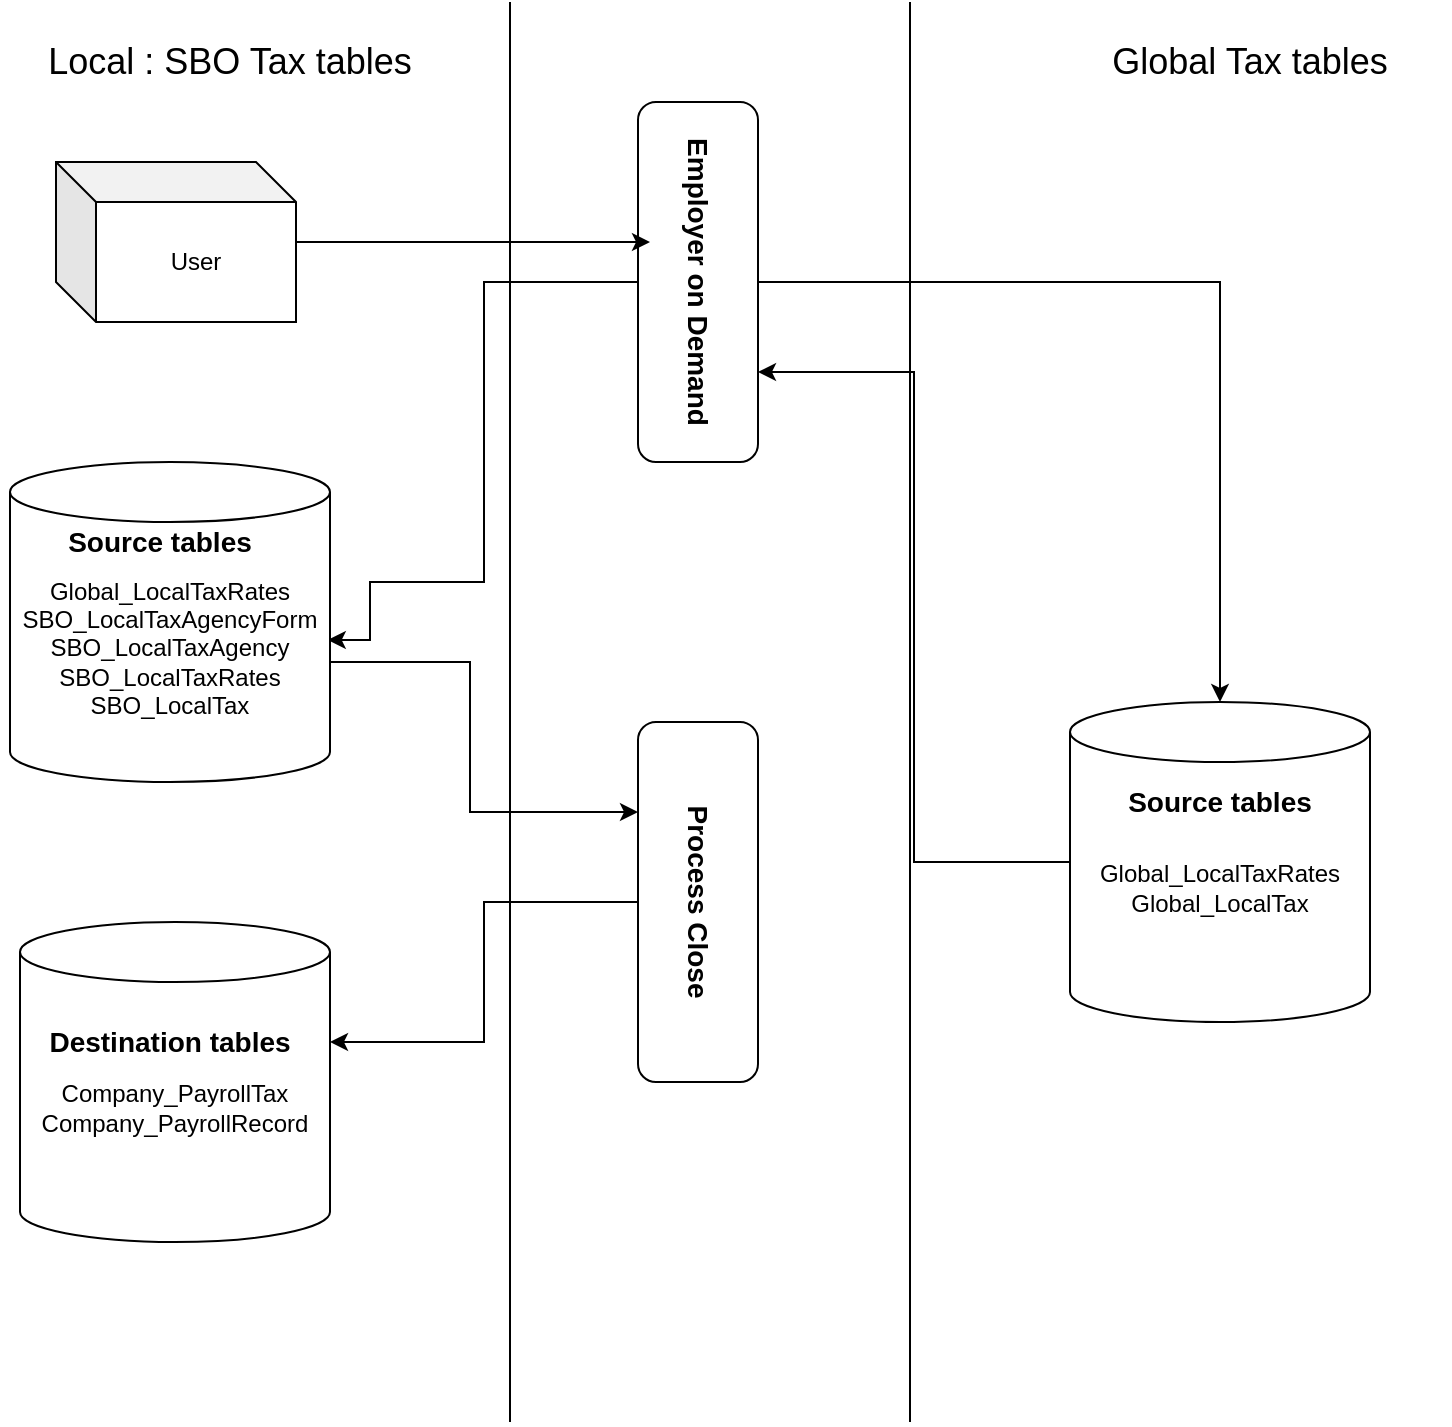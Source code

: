<mxfile version="13.7.7" type="github">
  <diagram id="C5RBs43oDa-KdzZeNtuy" name="Page-1">
    <mxGraphModel dx="1182" dy="764" grid="1" gridSize="10" guides="1" tooltips="1" connect="1" arrows="1" fold="1" page="1" pageScale="1" pageWidth="827" pageHeight="1169" math="0" shadow="0">
      <root>
        <mxCell id="WIyWlLk6GJQsqaUBKTNV-0" />
        <mxCell id="WIyWlLk6GJQsqaUBKTNV-1" parent="WIyWlLk6GJQsqaUBKTNV-0" />
        <mxCell id="dlyli27qaH50Hd04XwQE-0" value="" style="endArrow=none;html=1;" edge="1" parent="WIyWlLk6GJQsqaUBKTNV-1">
          <mxGeometry width="50" height="50" relative="1" as="geometry">
            <mxPoint x="320" y="750" as="sourcePoint" />
            <mxPoint x="320" y="40" as="targetPoint" />
          </mxGeometry>
        </mxCell>
        <mxCell id="dlyli27qaH50Hd04XwQE-1" value="" style="endArrow=none;html=1;" edge="1" parent="WIyWlLk6GJQsqaUBKTNV-1">
          <mxGeometry width="50" height="50" relative="1" as="geometry">
            <mxPoint x="520" y="750" as="sourcePoint" />
            <mxPoint x="520" y="40" as="targetPoint" />
          </mxGeometry>
        </mxCell>
        <mxCell id="dlyli27qaH50Hd04XwQE-18" style="edgeStyle=orthogonalEdgeStyle;rounded=0;orthogonalLoop=1;jettySize=auto;html=1;" edge="1" parent="WIyWlLk6GJQsqaUBKTNV-1" source="dlyli27qaH50Hd04XwQE-3" target="dlyli27qaH50Hd04XwQE-9">
          <mxGeometry relative="1" as="geometry" />
        </mxCell>
        <mxCell id="dlyli27qaH50Hd04XwQE-3" value="&lt;font style=&quot;font-size: 14px&quot;&gt;&lt;b&gt;Process Close&lt;/b&gt;&lt;/font&gt;" style="rounded=1;whiteSpace=wrap;html=1;rotation=90;" vertex="1" parent="WIyWlLk6GJQsqaUBKTNV-1">
          <mxGeometry x="324" y="460" width="180" height="60" as="geometry" />
        </mxCell>
        <mxCell id="dlyli27qaH50Hd04XwQE-15" style="edgeStyle=orthogonalEdgeStyle;rounded=0;orthogonalLoop=1;jettySize=auto;html=1;entryX=0.993;entryY=0.556;entryDx=0;entryDy=0;entryPerimeter=0;" edge="1" parent="WIyWlLk6GJQsqaUBKTNV-1" source="dlyli27qaH50Hd04XwQE-4" target="dlyli27qaH50Hd04XwQE-12">
          <mxGeometry relative="1" as="geometry">
            <Array as="points">
              <mxPoint x="307" y="180" />
              <mxPoint x="307" y="330" />
              <mxPoint x="250" y="330" />
              <mxPoint x="250" y="359" />
            </Array>
          </mxGeometry>
        </mxCell>
        <mxCell id="dlyli27qaH50Hd04XwQE-23" style="edgeStyle=orthogonalEdgeStyle;rounded=0;orthogonalLoop=1;jettySize=auto;html=1;" edge="1" parent="WIyWlLk6GJQsqaUBKTNV-1" source="dlyli27qaH50Hd04XwQE-4" target="dlyli27qaH50Hd04XwQE-10">
          <mxGeometry relative="1" as="geometry" />
        </mxCell>
        <mxCell id="dlyli27qaH50Hd04XwQE-4" value="&lt;font style=&quot;font-size: 14px&quot;&gt;&lt;b&gt;Employer on Demand&lt;/b&gt;&lt;/font&gt;" style="rounded=1;whiteSpace=wrap;html=1;rotation=90;" vertex="1" parent="WIyWlLk6GJQsqaUBKTNV-1">
          <mxGeometry x="324" y="150" width="180" height="60" as="geometry" />
        </mxCell>
        <mxCell id="dlyli27qaH50Hd04XwQE-5" value="&lt;font style=&quot;font-size: 18px&quot;&gt;Global Tax tables&lt;/font&gt;" style="text;html=1;strokeColor=none;fillColor=none;align=center;verticalAlign=middle;whiteSpace=wrap;rounded=0;" vertex="1" parent="WIyWlLk6GJQsqaUBKTNV-1">
          <mxGeometry x="590" y="50" width="200" height="40" as="geometry" />
        </mxCell>
        <mxCell id="dlyli27qaH50Hd04XwQE-6" value="&lt;font style=&quot;font-size: 18px&quot;&gt;Local : SBO Tax tables&lt;/font&gt;" style="text;html=1;strokeColor=none;fillColor=none;align=center;verticalAlign=middle;whiteSpace=wrap;rounded=0;" vertex="1" parent="WIyWlLk6GJQsqaUBKTNV-1">
          <mxGeometry x="70" y="50" width="220" height="40" as="geometry" />
        </mxCell>
        <mxCell id="dlyli27qaH50Hd04XwQE-8" value="Company_PayrollTax&lt;br&gt;Company_PayrollRecord" style="shape=cylinder3;whiteSpace=wrap;html=1;boundedLbl=1;backgroundOutline=1;size=15;" vertex="1" parent="WIyWlLk6GJQsqaUBKTNV-1">
          <mxGeometry x="75" y="500" width="155" height="160" as="geometry" />
        </mxCell>
        <mxCell id="dlyli27qaH50Hd04XwQE-9" value="&lt;b&gt;&lt;font style=&quot;font-size: 14px&quot;&gt;Destination tables&lt;/font&gt;&lt;/b&gt;" style="text;html=1;strokeColor=none;fillColor=none;align=center;verticalAlign=middle;whiteSpace=wrap;rounded=0;" vertex="1" parent="WIyWlLk6GJQsqaUBKTNV-1">
          <mxGeometry x="70" y="550" width="160" height="20" as="geometry" />
        </mxCell>
        <mxCell id="dlyli27qaH50Hd04XwQE-14" style="edgeStyle=orthogonalEdgeStyle;rounded=0;orthogonalLoop=1;jettySize=auto;html=1;entryX=0.75;entryY=0;entryDx=0;entryDy=0;" edge="1" parent="WIyWlLk6GJQsqaUBKTNV-1" source="dlyli27qaH50Hd04XwQE-10" target="dlyli27qaH50Hd04XwQE-4">
          <mxGeometry relative="1" as="geometry">
            <mxPoint x="500" y="210" as="targetPoint" />
          </mxGeometry>
        </mxCell>
        <mxCell id="dlyli27qaH50Hd04XwQE-10" value="Global_LocalTaxRates&lt;br&gt;Global_LocalTax" style="shape=cylinder3;whiteSpace=wrap;html=1;boundedLbl=1;backgroundOutline=1;size=15;" vertex="1" parent="WIyWlLk6GJQsqaUBKTNV-1">
          <mxGeometry x="600" y="390" width="150" height="160" as="geometry" />
        </mxCell>
        <mxCell id="dlyli27qaH50Hd04XwQE-11" value="&lt;b&gt;&lt;font style=&quot;font-size: 14px&quot;&gt;Source tables&lt;/font&gt;&lt;/b&gt;" style="text;html=1;strokeColor=none;fillColor=none;align=center;verticalAlign=middle;whiteSpace=wrap;rounded=0;" vertex="1" parent="WIyWlLk6GJQsqaUBKTNV-1">
          <mxGeometry x="595" y="430" width="160" height="20" as="geometry" />
        </mxCell>
        <mxCell id="dlyli27qaH50Hd04XwQE-16" style="edgeStyle=orthogonalEdgeStyle;rounded=0;orthogonalLoop=1;jettySize=auto;html=1;entryX=0.25;entryY=1;entryDx=0;entryDy=0;" edge="1" parent="WIyWlLk6GJQsqaUBKTNV-1" source="dlyli27qaH50Hd04XwQE-12" target="dlyli27qaH50Hd04XwQE-3">
          <mxGeometry relative="1" as="geometry">
            <Array as="points">
              <mxPoint x="300" y="370" />
              <mxPoint x="300" y="445" />
            </Array>
          </mxGeometry>
        </mxCell>
        <mxCell id="dlyli27qaH50Hd04XwQE-12" value="Global_LocalTaxRates&lt;br&gt;SBO_LocalTaxAgencyForm&lt;br&gt;SBO_LocalTaxAgency&lt;br&gt;SBO_LocalTaxRates&lt;br&gt;SBO_LocalTax" style="shape=cylinder3;whiteSpace=wrap;html=1;boundedLbl=1;backgroundOutline=1;size=15;" vertex="1" parent="WIyWlLk6GJQsqaUBKTNV-1">
          <mxGeometry x="70" y="270" width="160" height="160" as="geometry" />
        </mxCell>
        <mxCell id="dlyli27qaH50Hd04XwQE-13" value="&lt;b&gt;&lt;font style=&quot;font-size: 14px&quot;&gt;Source tables&lt;/font&gt;&lt;/b&gt;" style="text;html=1;strokeColor=none;fillColor=none;align=center;verticalAlign=middle;whiteSpace=wrap;rounded=0;" vertex="1" parent="WIyWlLk6GJQsqaUBKTNV-1">
          <mxGeometry x="65" y="300" width="160" height="20" as="geometry" />
        </mxCell>
        <mxCell id="dlyli27qaH50Hd04XwQE-22" style="edgeStyle=orthogonalEdgeStyle;rounded=0;orthogonalLoop=1;jettySize=auto;html=1;entryX=0.389;entryY=0.9;entryDx=0;entryDy=0;entryPerimeter=0;" edge="1" parent="WIyWlLk6GJQsqaUBKTNV-1" source="dlyli27qaH50Hd04XwQE-21" target="dlyli27qaH50Hd04XwQE-4">
          <mxGeometry relative="1" as="geometry" />
        </mxCell>
        <mxCell id="dlyli27qaH50Hd04XwQE-21" value="User" style="shape=cube;whiteSpace=wrap;html=1;boundedLbl=1;backgroundOutline=1;darkOpacity=0.05;darkOpacity2=0.1;" vertex="1" parent="WIyWlLk6GJQsqaUBKTNV-1">
          <mxGeometry x="93" y="120" width="120" height="80" as="geometry" />
        </mxCell>
      </root>
    </mxGraphModel>
  </diagram>
</mxfile>
